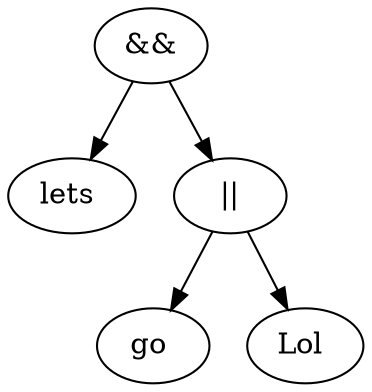 digraph yep {
	n0[label="&&"];
	n0 -> n1;
	n0 -> n2;
	n1[label="lets "];
	n2[label="||"];
	n2 -> n21;
	n2 -> n22;
	n21[label="go "];
	n22[label="Lol "];
}
